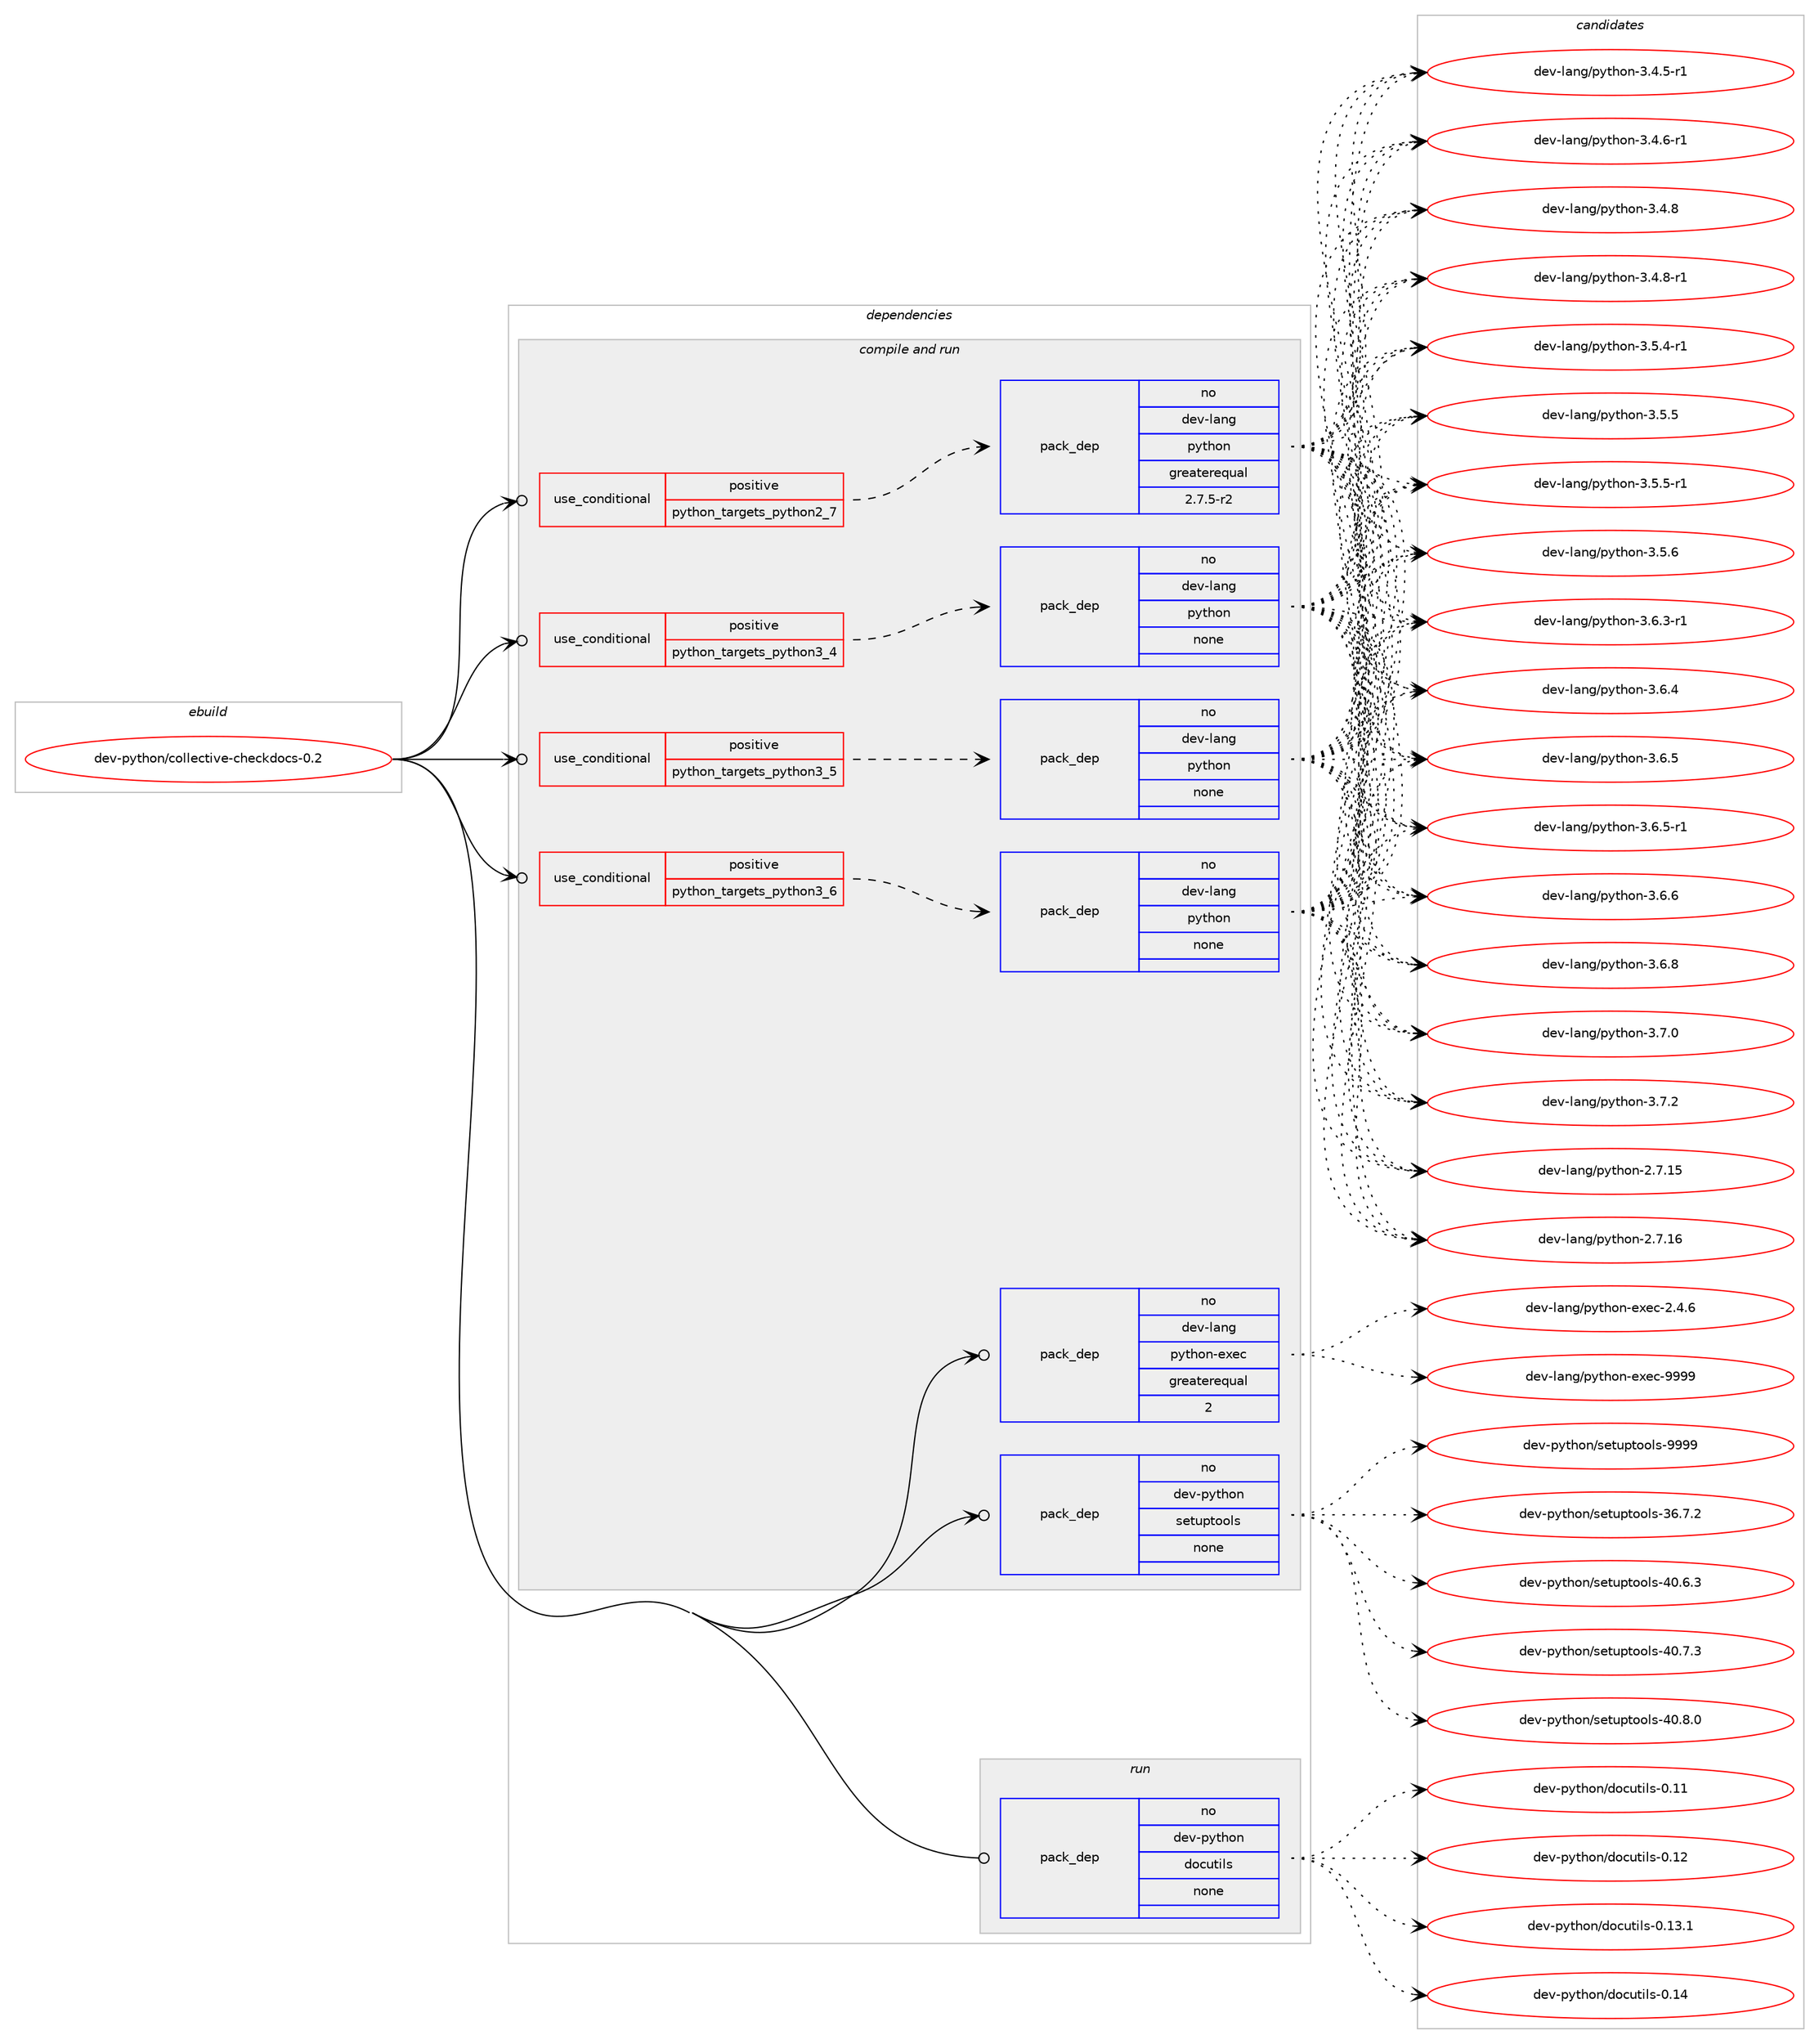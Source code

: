 digraph prolog {

# *************
# Graph options
# *************

newrank=true;
concentrate=true;
compound=true;
graph [rankdir=LR,fontname=Helvetica,fontsize=10,ranksep=1.5];#, ranksep=2.5, nodesep=0.2];
edge  [arrowhead=vee];
node  [fontname=Helvetica,fontsize=10];

# **********
# The ebuild
# **********

subgraph cluster_leftcol {
color=gray;
rank=same;
label=<<i>ebuild</i>>;
id [label="dev-python/collective-checkdocs-0.2", color=red, width=4, href="../dev-python/collective-checkdocs-0.2.svg"];
}

# ****************
# The dependencies
# ****************

subgraph cluster_midcol {
color=gray;
label=<<i>dependencies</i>>;
subgraph cluster_compile {
fillcolor="#eeeeee";
style=filled;
label=<<i>compile</i>>;
}
subgraph cluster_compileandrun {
fillcolor="#eeeeee";
style=filled;
label=<<i>compile and run</i>>;
subgraph cond372537 {
dependency1403838 [label=<<TABLE BORDER="0" CELLBORDER="1" CELLSPACING="0" CELLPADDING="4"><TR><TD ROWSPAN="3" CELLPADDING="10">use_conditional</TD></TR><TR><TD>positive</TD></TR><TR><TD>python_targets_python2_7</TD></TR></TABLE>>, shape=none, color=red];
subgraph pack1008066 {
dependency1403839 [label=<<TABLE BORDER="0" CELLBORDER="1" CELLSPACING="0" CELLPADDING="4" WIDTH="220"><TR><TD ROWSPAN="6" CELLPADDING="30">pack_dep</TD></TR><TR><TD WIDTH="110">no</TD></TR><TR><TD>dev-lang</TD></TR><TR><TD>python</TD></TR><TR><TD>greaterequal</TD></TR><TR><TD>2.7.5-r2</TD></TR></TABLE>>, shape=none, color=blue];
}
dependency1403838:e -> dependency1403839:w [weight=20,style="dashed",arrowhead="vee"];
}
id:e -> dependency1403838:w [weight=20,style="solid",arrowhead="odotvee"];
subgraph cond372538 {
dependency1403840 [label=<<TABLE BORDER="0" CELLBORDER="1" CELLSPACING="0" CELLPADDING="4"><TR><TD ROWSPAN="3" CELLPADDING="10">use_conditional</TD></TR><TR><TD>positive</TD></TR><TR><TD>python_targets_python3_4</TD></TR></TABLE>>, shape=none, color=red];
subgraph pack1008067 {
dependency1403841 [label=<<TABLE BORDER="0" CELLBORDER="1" CELLSPACING="0" CELLPADDING="4" WIDTH="220"><TR><TD ROWSPAN="6" CELLPADDING="30">pack_dep</TD></TR><TR><TD WIDTH="110">no</TD></TR><TR><TD>dev-lang</TD></TR><TR><TD>python</TD></TR><TR><TD>none</TD></TR><TR><TD></TD></TR></TABLE>>, shape=none, color=blue];
}
dependency1403840:e -> dependency1403841:w [weight=20,style="dashed",arrowhead="vee"];
}
id:e -> dependency1403840:w [weight=20,style="solid",arrowhead="odotvee"];
subgraph cond372539 {
dependency1403842 [label=<<TABLE BORDER="0" CELLBORDER="1" CELLSPACING="0" CELLPADDING="4"><TR><TD ROWSPAN="3" CELLPADDING="10">use_conditional</TD></TR><TR><TD>positive</TD></TR><TR><TD>python_targets_python3_5</TD></TR></TABLE>>, shape=none, color=red];
subgraph pack1008068 {
dependency1403843 [label=<<TABLE BORDER="0" CELLBORDER="1" CELLSPACING="0" CELLPADDING="4" WIDTH="220"><TR><TD ROWSPAN="6" CELLPADDING="30">pack_dep</TD></TR><TR><TD WIDTH="110">no</TD></TR><TR><TD>dev-lang</TD></TR><TR><TD>python</TD></TR><TR><TD>none</TD></TR><TR><TD></TD></TR></TABLE>>, shape=none, color=blue];
}
dependency1403842:e -> dependency1403843:w [weight=20,style="dashed",arrowhead="vee"];
}
id:e -> dependency1403842:w [weight=20,style="solid",arrowhead="odotvee"];
subgraph cond372540 {
dependency1403844 [label=<<TABLE BORDER="0" CELLBORDER="1" CELLSPACING="0" CELLPADDING="4"><TR><TD ROWSPAN="3" CELLPADDING="10">use_conditional</TD></TR><TR><TD>positive</TD></TR><TR><TD>python_targets_python3_6</TD></TR></TABLE>>, shape=none, color=red];
subgraph pack1008069 {
dependency1403845 [label=<<TABLE BORDER="0" CELLBORDER="1" CELLSPACING="0" CELLPADDING="4" WIDTH="220"><TR><TD ROWSPAN="6" CELLPADDING="30">pack_dep</TD></TR><TR><TD WIDTH="110">no</TD></TR><TR><TD>dev-lang</TD></TR><TR><TD>python</TD></TR><TR><TD>none</TD></TR><TR><TD></TD></TR></TABLE>>, shape=none, color=blue];
}
dependency1403844:e -> dependency1403845:w [weight=20,style="dashed",arrowhead="vee"];
}
id:e -> dependency1403844:w [weight=20,style="solid",arrowhead="odotvee"];
subgraph pack1008070 {
dependency1403846 [label=<<TABLE BORDER="0" CELLBORDER="1" CELLSPACING="0" CELLPADDING="4" WIDTH="220"><TR><TD ROWSPAN="6" CELLPADDING="30">pack_dep</TD></TR><TR><TD WIDTH="110">no</TD></TR><TR><TD>dev-lang</TD></TR><TR><TD>python-exec</TD></TR><TR><TD>greaterequal</TD></TR><TR><TD>2</TD></TR></TABLE>>, shape=none, color=blue];
}
id:e -> dependency1403846:w [weight=20,style="solid",arrowhead="odotvee"];
subgraph pack1008071 {
dependency1403847 [label=<<TABLE BORDER="0" CELLBORDER="1" CELLSPACING="0" CELLPADDING="4" WIDTH="220"><TR><TD ROWSPAN="6" CELLPADDING="30">pack_dep</TD></TR><TR><TD WIDTH="110">no</TD></TR><TR><TD>dev-python</TD></TR><TR><TD>setuptools</TD></TR><TR><TD>none</TD></TR><TR><TD></TD></TR></TABLE>>, shape=none, color=blue];
}
id:e -> dependency1403847:w [weight=20,style="solid",arrowhead="odotvee"];
}
subgraph cluster_run {
fillcolor="#eeeeee";
style=filled;
label=<<i>run</i>>;
subgraph pack1008072 {
dependency1403848 [label=<<TABLE BORDER="0" CELLBORDER="1" CELLSPACING="0" CELLPADDING="4" WIDTH="220"><TR><TD ROWSPAN="6" CELLPADDING="30">pack_dep</TD></TR><TR><TD WIDTH="110">no</TD></TR><TR><TD>dev-python</TD></TR><TR><TD>docutils</TD></TR><TR><TD>none</TD></TR><TR><TD></TD></TR></TABLE>>, shape=none, color=blue];
}
id:e -> dependency1403848:w [weight=20,style="solid",arrowhead="odot"];
}
}

# **************
# The candidates
# **************

subgraph cluster_choices {
rank=same;
color=gray;
label=<<i>candidates</i>>;

subgraph choice1008066 {
color=black;
nodesep=1;
choice10010111845108971101034711212111610411111045504655464953 [label="dev-lang/python-2.7.15", color=red, width=4,href="../dev-lang/python-2.7.15.svg"];
choice10010111845108971101034711212111610411111045504655464954 [label="dev-lang/python-2.7.16", color=red, width=4,href="../dev-lang/python-2.7.16.svg"];
choice1001011184510897110103471121211161041111104551465246534511449 [label="dev-lang/python-3.4.5-r1", color=red, width=4,href="../dev-lang/python-3.4.5-r1.svg"];
choice1001011184510897110103471121211161041111104551465246544511449 [label="dev-lang/python-3.4.6-r1", color=red, width=4,href="../dev-lang/python-3.4.6-r1.svg"];
choice100101118451089711010347112121116104111110455146524656 [label="dev-lang/python-3.4.8", color=red, width=4,href="../dev-lang/python-3.4.8.svg"];
choice1001011184510897110103471121211161041111104551465246564511449 [label="dev-lang/python-3.4.8-r1", color=red, width=4,href="../dev-lang/python-3.4.8-r1.svg"];
choice1001011184510897110103471121211161041111104551465346524511449 [label="dev-lang/python-3.5.4-r1", color=red, width=4,href="../dev-lang/python-3.5.4-r1.svg"];
choice100101118451089711010347112121116104111110455146534653 [label="dev-lang/python-3.5.5", color=red, width=4,href="../dev-lang/python-3.5.5.svg"];
choice1001011184510897110103471121211161041111104551465346534511449 [label="dev-lang/python-3.5.5-r1", color=red, width=4,href="../dev-lang/python-3.5.5-r1.svg"];
choice100101118451089711010347112121116104111110455146534654 [label="dev-lang/python-3.5.6", color=red, width=4,href="../dev-lang/python-3.5.6.svg"];
choice1001011184510897110103471121211161041111104551465446514511449 [label="dev-lang/python-3.6.3-r1", color=red, width=4,href="../dev-lang/python-3.6.3-r1.svg"];
choice100101118451089711010347112121116104111110455146544652 [label="dev-lang/python-3.6.4", color=red, width=4,href="../dev-lang/python-3.6.4.svg"];
choice100101118451089711010347112121116104111110455146544653 [label="dev-lang/python-3.6.5", color=red, width=4,href="../dev-lang/python-3.6.5.svg"];
choice1001011184510897110103471121211161041111104551465446534511449 [label="dev-lang/python-3.6.5-r1", color=red, width=4,href="../dev-lang/python-3.6.5-r1.svg"];
choice100101118451089711010347112121116104111110455146544654 [label="dev-lang/python-3.6.6", color=red, width=4,href="../dev-lang/python-3.6.6.svg"];
choice100101118451089711010347112121116104111110455146544656 [label="dev-lang/python-3.6.8", color=red, width=4,href="../dev-lang/python-3.6.8.svg"];
choice100101118451089711010347112121116104111110455146554648 [label="dev-lang/python-3.7.0", color=red, width=4,href="../dev-lang/python-3.7.0.svg"];
choice100101118451089711010347112121116104111110455146554650 [label="dev-lang/python-3.7.2", color=red, width=4,href="../dev-lang/python-3.7.2.svg"];
dependency1403839:e -> choice10010111845108971101034711212111610411111045504655464953:w [style=dotted,weight="100"];
dependency1403839:e -> choice10010111845108971101034711212111610411111045504655464954:w [style=dotted,weight="100"];
dependency1403839:e -> choice1001011184510897110103471121211161041111104551465246534511449:w [style=dotted,weight="100"];
dependency1403839:e -> choice1001011184510897110103471121211161041111104551465246544511449:w [style=dotted,weight="100"];
dependency1403839:e -> choice100101118451089711010347112121116104111110455146524656:w [style=dotted,weight="100"];
dependency1403839:e -> choice1001011184510897110103471121211161041111104551465246564511449:w [style=dotted,weight="100"];
dependency1403839:e -> choice1001011184510897110103471121211161041111104551465346524511449:w [style=dotted,weight="100"];
dependency1403839:e -> choice100101118451089711010347112121116104111110455146534653:w [style=dotted,weight="100"];
dependency1403839:e -> choice1001011184510897110103471121211161041111104551465346534511449:w [style=dotted,weight="100"];
dependency1403839:e -> choice100101118451089711010347112121116104111110455146534654:w [style=dotted,weight="100"];
dependency1403839:e -> choice1001011184510897110103471121211161041111104551465446514511449:w [style=dotted,weight="100"];
dependency1403839:e -> choice100101118451089711010347112121116104111110455146544652:w [style=dotted,weight="100"];
dependency1403839:e -> choice100101118451089711010347112121116104111110455146544653:w [style=dotted,weight="100"];
dependency1403839:e -> choice1001011184510897110103471121211161041111104551465446534511449:w [style=dotted,weight="100"];
dependency1403839:e -> choice100101118451089711010347112121116104111110455146544654:w [style=dotted,weight="100"];
dependency1403839:e -> choice100101118451089711010347112121116104111110455146544656:w [style=dotted,weight="100"];
dependency1403839:e -> choice100101118451089711010347112121116104111110455146554648:w [style=dotted,weight="100"];
dependency1403839:e -> choice100101118451089711010347112121116104111110455146554650:w [style=dotted,weight="100"];
}
subgraph choice1008067 {
color=black;
nodesep=1;
choice10010111845108971101034711212111610411111045504655464953 [label="dev-lang/python-2.7.15", color=red, width=4,href="../dev-lang/python-2.7.15.svg"];
choice10010111845108971101034711212111610411111045504655464954 [label="dev-lang/python-2.7.16", color=red, width=4,href="../dev-lang/python-2.7.16.svg"];
choice1001011184510897110103471121211161041111104551465246534511449 [label="dev-lang/python-3.4.5-r1", color=red, width=4,href="../dev-lang/python-3.4.5-r1.svg"];
choice1001011184510897110103471121211161041111104551465246544511449 [label="dev-lang/python-3.4.6-r1", color=red, width=4,href="../dev-lang/python-3.4.6-r1.svg"];
choice100101118451089711010347112121116104111110455146524656 [label="dev-lang/python-3.4.8", color=red, width=4,href="../dev-lang/python-3.4.8.svg"];
choice1001011184510897110103471121211161041111104551465246564511449 [label="dev-lang/python-3.4.8-r1", color=red, width=4,href="../dev-lang/python-3.4.8-r1.svg"];
choice1001011184510897110103471121211161041111104551465346524511449 [label="dev-lang/python-3.5.4-r1", color=red, width=4,href="../dev-lang/python-3.5.4-r1.svg"];
choice100101118451089711010347112121116104111110455146534653 [label="dev-lang/python-3.5.5", color=red, width=4,href="../dev-lang/python-3.5.5.svg"];
choice1001011184510897110103471121211161041111104551465346534511449 [label="dev-lang/python-3.5.5-r1", color=red, width=4,href="../dev-lang/python-3.5.5-r1.svg"];
choice100101118451089711010347112121116104111110455146534654 [label="dev-lang/python-3.5.6", color=red, width=4,href="../dev-lang/python-3.5.6.svg"];
choice1001011184510897110103471121211161041111104551465446514511449 [label="dev-lang/python-3.6.3-r1", color=red, width=4,href="../dev-lang/python-3.6.3-r1.svg"];
choice100101118451089711010347112121116104111110455146544652 [label="dev-lang/python-3.6.4", color=red, width=4,href="../dev-lang/python-3.6.4.svg"];
choice100101118451089711010347112121116104111110455146544653 [label="dev-lang/python-3.6.5", color=red, width=4,href="../dev-lang/python-3.6.5.svg"];
choice1001011184510897110103471121211161041111104551465446534511449 [label="dev-lang/python-3.6.5-r1", color=red, width=4,href="../dev-lang/python-3.6.5-r1.svg"];
choice100101118451089711010347112121116104111110455146544654 [label="dev-lang/python-3.6.6", color=red, width=4,href="../dev-lang/python-3.6.6.svg"];
choice100101118451089711010347112121116104111110455146544656 [label="dev-lang/python-3.6.8", color=red, width=4,href="../dev-lang/python-3.6.8.svg"];
choice100101118451089711010347112121116104111110455146554648 [label="dev-lang/python-3.7.0", color=red, width=4,href="../dev-lang/python-3.7.0.svg"];
choice100101118451089711010347112121116104111110455146554650 [label="dev-lang/python-3.7.2", color=red, width=4,href="../dev-lang/python-3.7.2.svg"];
dependency1403841:e -> choice10010111845108971101034711212111610411111045504655464953:w [style=dotted,weight="100"];
dependency1403841:e -> choice10010111845108971101034711212111610411111045504655464954:w [style=dotted,weight="100"];
dependency1403841:e -> choice1001011184510897110103471121211161041111104551465246534511449:w [style=dotted,weight="100"];
dependency1403841:e -> choice1001011184510897110103471121211161041111104551465246544511449:w [style=dotted,weight="100"];
dependency1403841:e -> choice100101118451089711010347112121116104111110455146524656:w [style=dotted,weight="100"];
dependency1403841:e -> choice1001011184510897110103471121211161041111104551465246564511449:w [style=dotted,weight="100"];
dependency1403841:e -> choice1001011184510897110103471121211161041111104551465346524511449:w [style=dotted,weight="100"];
dependency1403841:e -> choice100101118451089711010347112121116104111110455146534653:w [style=dotted,weight="100"];
dependency1403841:e -> choice1001011184510897110103471121211161041111104551465346534511449:w [style=dotted,weight="100"];
dependency1403841:e -> choice100101118451089711010347112121116104111110455146534654:w [style=dotted,weight="100"];
dependency1403841:e -> choice1001011184510897110103471121211161041111104551465446514511449:w [style=dotted,weight="100"];
dependency1403841:e -> choice100101118451089711010347112121116104111110455146544652:w [style=dotted,weight="100"];
dependency1403841:e -> choice100101118451089711010347112121116104111110455146544653:w [style=dotted,weight="100"];
dependency1403841:e -> choice1001011184510897110103471121211161041111104551465446534511449:w [style=dotted,weight="100"];
dependency1403841:e -> choice100101118451089711010347112121116104111110455146544654:w [style=dotted,weight="100"];
dependency1403841:e -> choice100101118451089711010347112121116104111110455146544656:w [style=dotted,weight="100"];
dependency1403841:e -> choice100101118451089711010347112121116104111110455146554648:w [style=dotted,weight="100"];
dependency1403841:e -> choice100101118451089711010347112121116104111110455146554650:w [style=dotted,weight="100"];
}
subgraph choice1008068 {
color=black;
nodesep=1;
choice10010111845108971101034711212111610411111045504655464953 [label="dev-lang/python-2.7.15", color=red, width=4,href="../dev-lang/python-2.7.15.svg"];
choice10010111845108971101034711212111610411111045504655464954 [label="dev-lang/python-2.7.16", color=red, width=4,href="../dev-lang/python-2.7.16.svg"];
choice1001011184510897110103471121211161041111104551465246534511449 [label="dev-lang/python-3.4.5-r1", color=red, width=4,href="../dev-lang/python-3.4.5-r1.svg"];
choice1001011184510897110103471121211161041111104551465246544511449 [label="dev-lang/python-3.4.6-r1", color=red, width=4,href="../dev-lang/python-3.4.6-r1.svg"];
choice100101118451089711010347112121116104111110455146524656 [label="dev-lang/python-3.4.8", color=red, width=4,href="../dev-lang/python-3.4.8.svg"];
choice1001011184510897110103471121211161041111104551465246564511449 [label="dev-lang/python-3.4.8-r1", color=red, width=4,href="../dev-lang/python-3.4.8-r1.svg"];
choice1001011184510897110103471121211161041111104551465346524511449 [label="dev-lang/python-3.5.4-r1", color=red, width=4,href="../dev-lang/python-3.5.4-r1.svg"];
choice100101118451089711010347112121116104111110455146534653 [label="dev-lang/python-3.5.5", color=red, width=4,href="../dev-lang/python-3.5.5.svg"];
choice1001011184510897110103471121211161041111104551465346534511449 [label="dev-lang/python-3.5.5-r1", color=red, width=4,href="../dev-lang/python-3.5.5-r1.svg"];
choice100101118451089711010347112121116104111110455146534654 [label="dev-lang/python-3.5.6", color=red, width=4,href="../dev-lang/python-3.5.6.svg"];
choice1001011184510897110103471121211161041111104551465446514511449 [label="dev-lang/python-3.6.3-r1", color=red, width=4,href="../dev-lang/python-3.6.3-r1.svg"];
choice100101118451089711010347112121116104111110455146544652 [label="dev-lang/python-3.6.4", color=red, width=4,href="../dev-lang/python-3.6.4.svg"];
choice100101118451089711010347112121116104111110455146544653 [label="dev-lang/python-3.6.5", color=red, width=4,href="../dev-lang/python-3.6.5.svg"];
choice1001011184510897110103471121211161041111104551465446534511449 [label="dev-lang/python-3.6.5-r1", color=red, width=4,href="../dev-lang/python-3.6.5-r1.svg"];
choice100101118451089711010347112121116104111110455146544654 [label="dev-lang/python-3.6.6", color=red, width=4,href="../dev-lang/python-3.6.6.svg"];
choice100101118451089711010347112121116104111110455146544656 [label="dev-lang/python-3.6.8", color=red, width=4,href="../dev-lang/python-3.6.8.svg"];
choice100101118451089711010347112121116104111110455146554648 [label="dev-lang/python-3.7.0", color=red, width=4,href="../dev-lang/python-3.7.0.svg"];
choice100101118451089711010347112121116104111110455146554650 [label="dev-lang/python-3.7.2", color=red, width=4,href="../dev-lang/python-3.7.2.svg"];
dependency1403843:e -> choice10010111845108971101034711212111610411111045504655464953:w [style=dotted,weight="100"];
dependency1403843:e -> choice10010111845108971101034711212111610411111045504655464954:w [style=dotted,weight="100"];
dependency1403843:e -> choice1001011184510897110103471121211161041111104551465246534511449:w [style=dotted,weight="100"];
dependency1403843:e -> choice1001011184510897110103471121211161041111104551465246544511449:w [style=dotted,weight="100"];
dependency1403843:e -> choice100101118451089711010347112121116104111110455146524656:w [style=dotted,weight="100"];
dependency1403843:e -> choice1001011184510897110103471121211161041111104551465246564511449:w [style=dotted,weight="100"];
dependency1403843:e -> choice1001011184510897110103471121211161041111104551465346524511449:w [style=dotted,weight="100"];
dependency1403843:e -> choice100101118451089711010347112121116104111110455146534653:w [style=dotted,weight="100"];
dependency1403843:e -> choice1001011184510897110103471121211161041111104551465346534511449:w [style=dotted,weight="100"];
dependency1403843:e -> choice100101118451089711010347112121116104111110455146534654:w [style=dotted,weight="100"];
dependency1403843:e -> choice1001011184510897110103471121211161041111104551465446514511449:w [style=dotted,weight="100"];
dependency1403843:e -> choice100101118451089711010347112121116104111110455146544652:w [style=dotted,weight="100"];
dependency1403843:e -> choice100101118451089711010347112121116104111110455146544653:w [style=dotted,weight="100"];
dependency1403843:e -> choice1001011184510897110103471121211161041111104551465446534511449:w [style=dotted,weight="100"];
dependency1403843:e -> choice100101118451089711010347112121116104111110455146544654:w [style=dotted,weight="100"];
dependency1403843:e -> choice100101118451089711010347112121116104111110455146544656:w [style=dotted,weight="100"];
dependency1403843:e -> choice100101118451089711010347112121116104111110455146554648:w [style=dotted,weight="100"];
dependency1403843:e -> choice100101118451089711010347112121116104111110455146554650:w [style=dotted,weight="100"];
}
subgraph choice1008069 {
color=black;
nodesep=1;
choice10010111845108971101034711212111610411111045504655464953 [label="dev-lang/python-2.7.15", color=red, width=4,href="../dev-lang/python-2.7.15.svg"];
choice10010111845108971101034711212111610411111045504655464954 [label="dev-lang/python-2.7.16", color=red, width=4,href="../dev-lang/python-2.7.16.svg"];
choice1001011184510897110103471121211161041111104551465246534511449 [label="dev-lang/python-3.4.5-r1", color=red, width=4,href="../dev-lang/python-3.4.5-r1.svg"];
choice1001011184510897110103471121211161041111104551465246544511449 [label="dev-lang/python-3.4.6-r1", color=red, width=4,href="../dev-lang/python-3.4.6-r1.svg"];
choice100101118451089711010347112121116104111110455146524656 [label="dev-lang/python-3.4.8", color=red, width=4,href="../dev-lang/python-3.4.8.svg"];
choice1001011184510897110103471121211161041111104551465246564511449 [label="dev-lang/python-3.4.8-r1", color=red, width=4,href="../dev-lang/python-3.4.8-r1.svg"];
choice1001011184510897110103471121211161041111104551465346524511449 [label="dev-lang/python-3.5.4-r1", color=red, width=4,href="../dev-lang/python-3.5.4-r1.svg"];
choice100101118451089711010347112121116104111110455146534653 [label="dev-lang/python-3.5.5", color=red, width=4,href="../dev-lang/python-3.5.5.svg"];
choice1001011184510897110103471121211161041111104551465346534511449 [label="dev-lang/python-3.5.5-r1", color=red, width=4,href="../dev-lang/python-3.5.5-r1.svg"];
choice100101118451089711010347112121116104111110455146534654 [label="dev-lang/python-3.5.6", color=red, width=4,href="../dev-lang/python-3.5.6.svg"];
choice1001011184510897110103471121211161041111104551465446514511449 [label="dev-lang/python-3.6.3-r1", color=red, width=4,href="../dev-lang/python-3.6.3-r1.svg"];
choice100101118451089711010347112121116104111110455146544652 [label="dev-lang/python-3.6.4", color=red, width=4,href="../dev-lang/python-3.6.4.svg"];
choice100101118451089711010347112121116104111110455146544653 [label="dev-lang/python-3.6.5", color=red, width=4,href="../dev-lang/python-3.6.5.svg"];
choice1001011184510897110103471121211161041111104551465446534511449 [label="dev-lang/python-3.6.5-r1", color=red, width=4,href="../dev-lang/python-3.6.5-r1.svg"];
choice100101118451089711010347112121116104111110455146544654 [label="dev-lang/python-3.6.6", color=red, width=4,href="../dev-lang/python-3.6.6.svg"];
choice100101118451089711010347112121116104111110455146544656 [label="dev-lang/python-3.6.8", color=red, width=4,href="../dev-lang/python-3.6.8.svg"];
choice100101118451089711010347112121116104111110455146554648 [label="dev-lang/python-3.7.0", color=red, width=4,href="../dev-lang/python-3.7.0.svg"];
choice100101118451089711010347112121116104111110455146554650 [label="dev-lang/python-3.7.2", color=red, width=4,href="../dev-lang/python-3.7.2.svg"];
dependency1403845:e -> choice10010111845108971101034711212111610411111045504655464953:w [style=dotted,weight="100"];
dependency1403845:e -> choice10010111845108971101034711212111610411111045504655464954:w [style=dotted,weight="100"];
dependency1403845:e -> choice1001011184510897110103471121211161041111104551465246534511449:w [style=dotted,weight="100"];
dependency1403845:e -> choice1001011184510897110103471121211161041111104551465246544511449:w [style=dotted,weight="100"];
dependency1403845:e -> choice100101118451089711010347112121116104111110455146524656:w [style=dotted,weight="100"];
dependency1403845:e -> choice1001011184510897110103471121211161041111104551465246564511449:w [style=dotted,weight="100"];
dependency1403845:e -> choice1001011184510897110103471121211161041111104551465346524511449:w [style=dotted,weight="100"];
dependency1403845:e -> choice100101118451089711010347112121116104111110455146534653:w [style=dotted,weight="100"];
dependency1403845:e -> choice1001011184510897110103471121211161041111104551465346534511449:w [style=dotted,weight="100"];
dependency1403845:e -> choice100101118451089711010347112121116104111110455146534654:w [style=dotted,weight="100"];
dependency1403845:e -> choice1001011184510897110103471121211161041111104551465446514511449:w [style=dotted,weight="100"];
dependency1403845:e -> choice100101118451089711010347112121116104111110455146544652:w [style=dotted,weight="100"];
dependency1403845:e -> choice100101118451089711010347112121116104111110455146544653:w [style=dotted,weight="100"];
dependency1403845:e -> choice1001011184510897110103471121211161041111104551465446534511449:w [style=dotted,weight="100"];
dependency1403845:e -> choice100101118451089711010347112121116104111110455146544654:w [style=dotted,weight="100"];
dependency1403845:e -> choice100101118451089711010347112121116104111110455146544656:w [style=dotted,weight="100"];
dependency1403845:e -> choice100101118451089711010347112121116104111110455146554648:w [style=dotted,weight="100"];
dependency1403845:e -> choice100101118451089711010347112121116104111110455146554650:w [style=dotted,weight="100"];
}
subgraph choice1008070 {
color=black;
nodesep=1;
choice1001011184510897110103471121211161041111104510112010199455046524654 [label="dev-lang/python-exec-2.4.6", color=red, width=4,href="../dev-lang/python-exec-2.4.6.svg"];
choice10010111845108971101034711212111610411111045101120101994557575757 [label="dev-lang/python-exec-9999", color=red, width=4,href="../dev-lang/python-exec-9999.svg"];
dependency1403846:e -> choice1001011184510897110103471121211161041111104510112010199455046524654:w [style=dotted,weight="100"];
dependency1403846:e -> choice10010111845108971101034711212111610411111045101120101994557575757:w [style=dotted,weight="100"];
}
subgraph choice1008071 {
color=black;
nodesep=1;
choice100101118451121211161041111104711510111611711211611111110811545515446554650 [label="dev-python/setuptools-36.7.2", color=red, width=4,href="../dev-python/setuptools-36.7.2.svg"];
choice100101118451121211161041111104711510111611711211611111110811545524846544651 [label="dev-python/setuptools-40.6.3", color=red, width=4,href="../dev-python/setuptools-40.6.3.svg"];
choice100101118451121211161041111104711510111611711211611111110811545524846554651 [label="dev-python/setuptools-40.7.3", color=red, width=4,href="../dev-python/setuptools-40.7.3.svg"];
choice100101118451121211161041111104711510111611711211611111110811545524846564648 [label="dev-python/setuptools-40.8.0", color=red, width=4,href="../dev-python/setuptools-40.8.0.svg"];
choice10010111845112121116104111110471151011161171121161111111081154557575757 [label="dev-python/setuptools-9999", color=red, width=4,href="../dev-python/setuptools-9999.svg"];
dependency1403847:e -> choice100101118451121211161041111104711510111611711211611111110811545515446554650:w [style=dotted,weight="100"];
dependency1403847:e -> choice100101118451121211161041111104711510111611711211611111110811545524846544651:w [style=dotted,weight="100"];
dependency1403847:e -> choice100101118451121211161041111104711510111611711211611111110811545524846554651:w [style=dotted,weight="100"];
dependency1403847:e -> choice100101118451121211161041111104711510111611711211611111110811545524846564648:w [style=dotted,weight="100"];
dependency1403847:e -> choice10010111845112121116104111110471151011161171121161111111081154557575757:w [style=dotted,weight="100"];
}
subgraph choice1008072 {
color=black;
nodesep=1;
choice1001011184511212111610411111047100111991171161051081154548464949 [label="dev-python/docutils-0.11", color=red, width=4,href="../dev-python/docutils-0.11.svg"];
choice1001011184511212111610411111047100111991171161051081154548464950 [label="dev-python/docutils-0.12", color=red, width=4,href="../dev-python/docutils-0.12.svg"];
choice10010111845112121116104111110471001119911711610510811545484649514649 [label="dev-python/docutils-0.13.1", color=red, width=4,href="../dev-python/docutils-0.13.1.svg"];
choice1001011184511212111610411111047100111991171161051081154548464952 [label="dev-python/docutils-0.14", color=red, width=4,href="../dev-python/docutils-0.14.svg"];
dependency1403848:e -> choice1001011184511212111610411111047100111991171161051081154548464949:w [style=dotted,weight="100"];
dependency1403848:e -> choice1001011184511212111610411111047100111991171161051081154548464950:w [style=dotted,weight="100"];
dependency1403848:e -> choice10010111845112121116104111110471001119911711610510811545484649514649:w [style=dotted,weight="100"];
dependency1403848:e -> choice1001011184511212111610411111047100111991171161051081154548464952:w [style=dotted,weight="100"];
}
}

}
